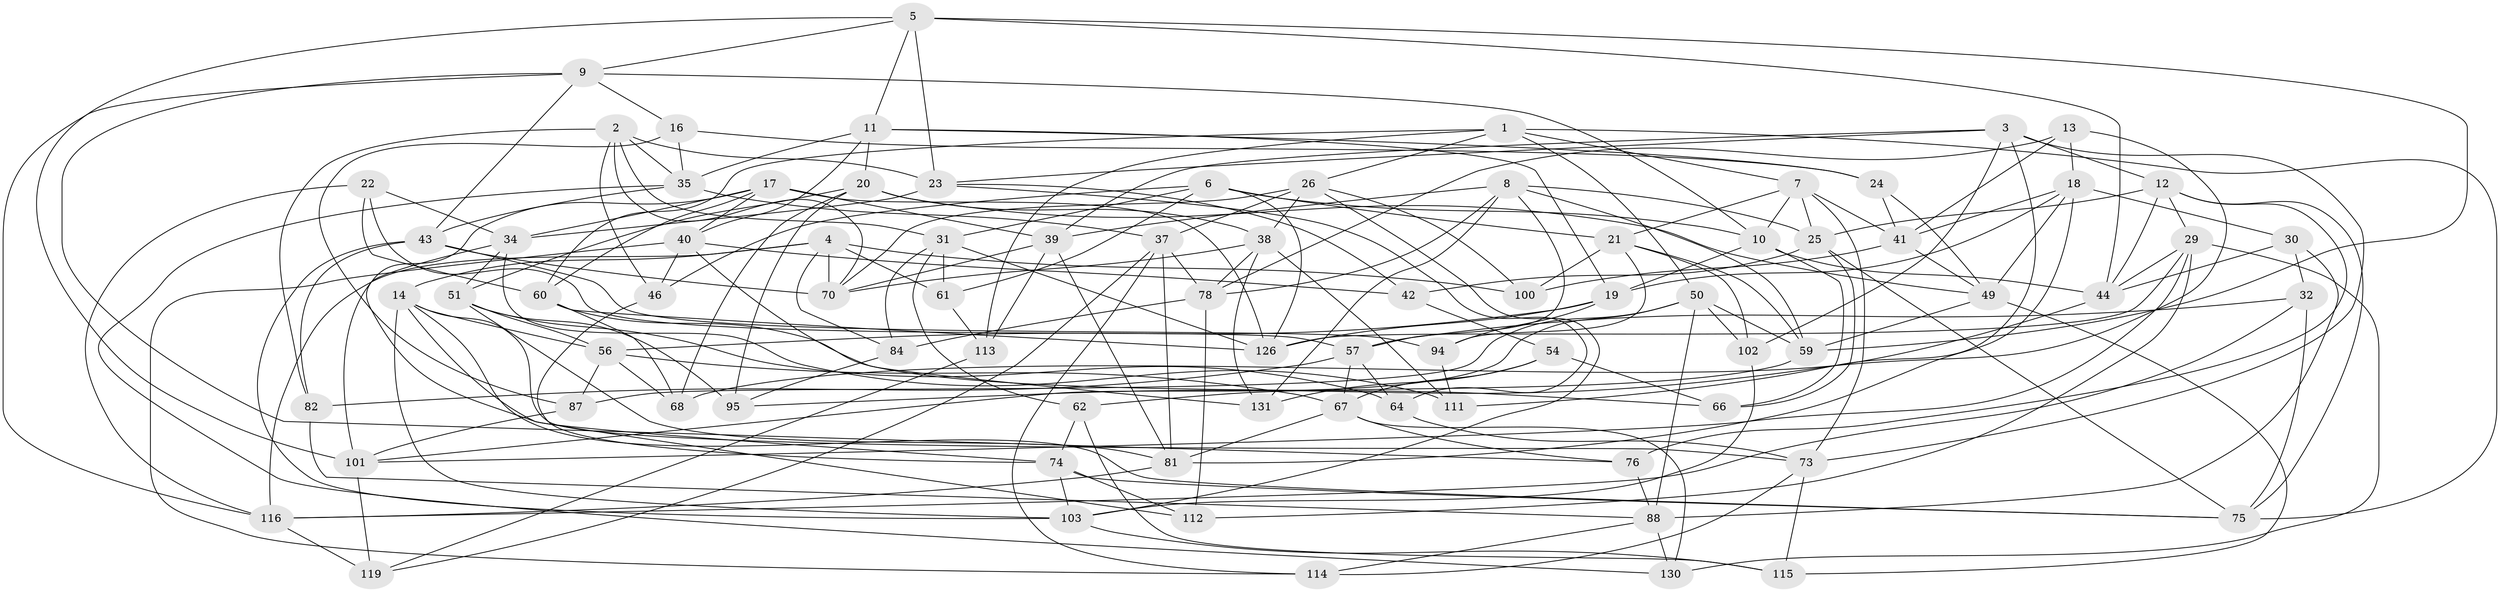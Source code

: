 // Generated by graph-tools (version 1.1) at 2025/24/03/03/25 07:24:30]
// undirected, 81 vertices, 213 edges
graph export_dot {
graph [start="1"]
  node [color=gray90,style=filled];
  1 [super="+27"];
  2 [super="+85"];
  3 [super="+72"];
  4 [super="+125"];
  5 [super="+15"];
  6 [super="+28"];
  7 [super="+48"];
  8 [super="+122"];
  9 [super="+47"];
  10 [super="+71"];
  11 [super="+80"];
  12 [super="+63"];
  13;
  14 [super="+69"];
  16;
  17 [super="+117"];
  18 [super="+58"];
  19 [super="+104"];
  20 [super="+120"];
  21 [super="+55"];
  22;
  23 [super="+129"];
  24;
  25 [super="+65"];
  26 [super="+77"];
  29 [super="+33"];
  30;
  31 [super="+93"];
  32;
  34 [super="+36"];
  35 [super="+53"];
  37 [super="+105"];
  38 [super="+83"];
  39 [super="+99"];
  40 [super="+45"];
  41 [super="+121"];
  42;
  43 [super="+89"];
  44 [super="+132"];
  46;
  49 [super="+52"];
  50 [super="+92"];
  51 [super="+96"];
  54;
  56 [super="+79"];
  57 [super="+108"];
  59 [super="+110"];
  60 [super="+86"];
  61;
  62;
  64;
  66;
  67 [super="+91"];
  68;
  70 [super="+124"];
  73 [super="+109"];
  74 [super="+98"];
  75 [super="+90"];
  76;
  78 [super="+107"];
  81 [super="+106"];
  82;
  84;
  87;
  88 [super="+97"];
  94;
  95;
  100;
  101 [super="+123"];
  102;
  103 [super="+128"];
  111;
  112;
  113;
  114;
  115;
  116 [super="+118"];
  119;
  126 [super="+127"];
  130;
  131;
  1 -- 75;
  1 -- 60;
  1 -- 50;
  1 -- 113;
  1 -- 26;
  1 -- 7;
  2 -- 70;
  2 -- 35;
  2 -- 31;
  2 -- 82;
  2 -- 46;
  2 -- 23;
  3 -- 111;
  3 -- 39;
  3 -- 102;
  3 -- 73;
  3 -- 23;
  3 -- 12;
  4 -- 84;
  4 -- 116;
  4 -- 100;
  4 -- 61;
  4 -- 14;
  4 -- 70;
  5 -- 44;
  5 -- 11;
  5 -- 9;
  5 -- 59;
  5 -- 23;
  5 -- 101;
  6 -- 46;
  6 -- 10;
  6 -- 31;
  6 -- 126;
  6 -- 61;
  6 -- 21;
  7 -- 25;
  7 -- 10;
  7 -- 21;
  7 -- 73;
  7 -- 41;
  8 -- 131;
  8 -- 78;
  8 -- 25;
  8 -- 39;
  8 -- 59;
  8 -- 57;
  9 -- 76;
  9 -- 116;
  9 -- 16;
  9 -- 10;
  9 -- 43;
  10 -- 19;
  10 -- 66;
  10 -- 44;
  11 -- 40;
  11 -- 24;
  11 -- 19;
  11 -- 35;
  11 -- 20;
  12 -- 75;
  12 -- 29;
  12 -- 76;
  12 -- 25;
  12 -- 44;
  13 -- 41;
  13 -- 78;
  13 -- 68;
  13 -- 18;
  14 -- 112;
  14 -- 56;
  14 -- 73;
  14 -- 103;
  14 -- 75;
  16 -- 24;
  16 -- 87;
  16 -- 35;
  17 -- 60;
  17 -- 40;
  17 -- 74;
  17 -- 39;
  17 -- 126;
  17 -- 34;
  18 -- 49;
  18 -- 30;
  18 -- 19;
  18 -- 81;
  18 -- 41;
  19 -- 94;
  19 -- 56;
  19 -- 126;
  20 -- 68;
  20 -- 49;
  20 -- 95;
  20 -- 51;
  20 -- 38;
  21 -- 94;
  21 -- 102;
  21 -- 59;
  21 -- 100;
  22 -- 57;
  22 -- 116;
  22 -- 34;
  22 -- 60;
  23 -- 34;
  23 -- 64;
  23 -- 42;
  24 -- 49;
  24 -- 41;
  25 -- 42;
  25 -- 66;
  25 -- 75;
  26 -- 70;
  26 -- 38;
  26 -- 100;
  26 -- 103;
  26 -- 37;
  29 -- 112;
  29 -- 130;
  29 -- 101;
  29 -- 126;
  29 -- 44;
  30 -- 44;
  30 -- 32;
  30 -- 88;
  31 -- 61;
  31 -- 84;
  31 -- 62;
  31 -- 126;
  32 -- 57;
  32 -- 116;
  32 -- 75;
  34 -- 51;
  34 -- 111;
  34 -- 101;
  35 -- 43;
  35 -- 130;
  35 -- 37;
  37 -- 114;
  37 -- 78;
  37 -- 81;
  37 -- 119;
  38 -- 111;
  38 -- 78;
  38 -- 70;
  38 -- 131;
  39 -- 113;
  39 -- 81;
  39 -- 70;
  40 -- 114;
  40 -- 42;
  40 -- 131;
  40 -- 46;
  41 -- 100;
  41 -- 49;
  42 -- 54;
  43 -- 82;
  43 -- 94;
  43 -- 70;
  43 -- 103;
  44 -- 95;
  46 -- 74;
  49 -- 115;
  49 -- 59;
  50 -- 101;
  50 -- 59;
  50 -- 88;
  50 -- 102;
  50 -- 87;
  51 -- 95;
  51 -- 64;
  51 -- 81;
  51 -- 56;
  54 -- 66;
  54 -- 131;
  54 -- 67;
  56 -- 67;
  56 -- 68;
  56 -- 87;
  57 -- 64;
  57 -- 82;
  57 -- 67;
  59 -- 62;
  60 -- 68;
  60 -- 66;
  60 -- 126;
  61 -- 113;
  62 -- 115;
  62 -- 74;
  64 -- 73;
  67 -- 76;
  67 -- 81;
  67 -- 130;
  73 -- 115;
  73 -- 114;
  74 -- 103;
  74 -- 112;
  74 -- 75;
  76 -- 88;
  78 -- 112;
  78 -- 84;
  81 -- 116;
  82 -- 88;
  84 -- 95;
  87 -- 101;
  88 -- 114;
  88 -- 130;
  94 -- 111;
  101 -- 119;
  102 -- 103;
  103 -- 115;
  113 -- 119;
  116 -- 119;
}
